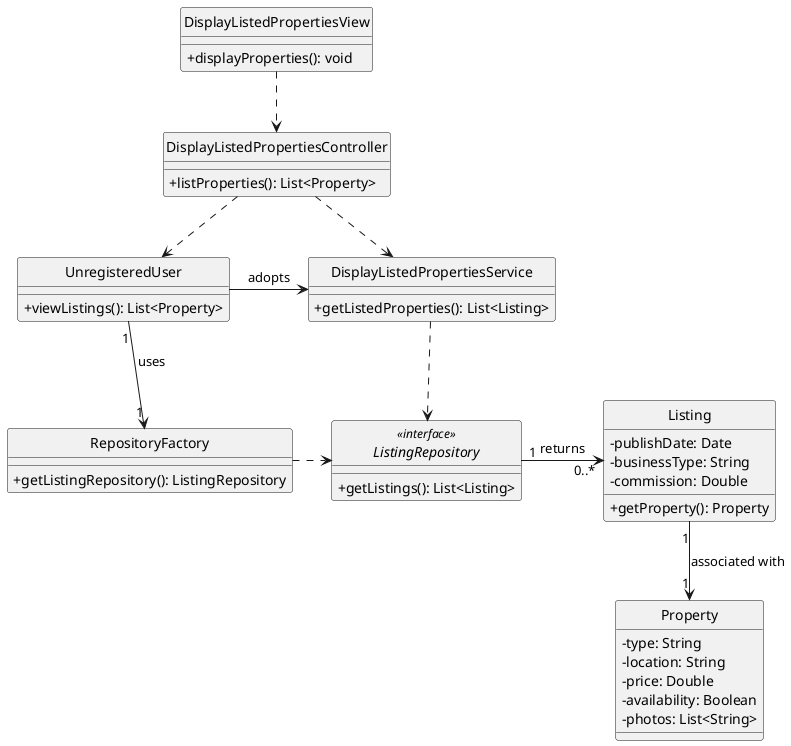@startuml
hide circle
skinparam classAttributeIconSize 0

class DisplayListedPropertiesView {
  +displayProperties(): void
}

class DisplayListedPropertiesController {
  +listProperties(): List<Property>
}

class DisplayListedPropertiesService {
  +getListedProperties(): List<Listing>
}

interface ListingRepository <<interface>> {
  +getListings(): List<Listing>
}

class Property {
  -type: String
  -location: String
  -price: Double
  -availability: Boolean
  -photos: List<String>
}

class Listing {
  -publishDate: Date
  -businessType: String
  -commission: Double
  +getProperty(): Property
}

class UnregisteredUser {
  +viewListings(): List<Property>
}
class RepositoryFactory{
  +getListingRepository(): ListingRepository
}
UnregisteredUser "1" -down-> "1" RepositoryFactory:  uses
UnregisteredUser -> DisplayListedPropertiesService :  adopts
ListingRepository "1" -right-> "0..*" Listing:  returns
DisplayListedPropertiesController ..> UnregisteredUser
DisplayListedPropertiesView ..> DisplayListedPropertiesController
DisplayListedPropertiesController ..> DisplayListedPropertiesService
DisplayListedPropertiesService ..> ListingRepository
Listing "1" --> "1" Property : associated with
RepositoryFactory .right.> ListingRepository
@enduml